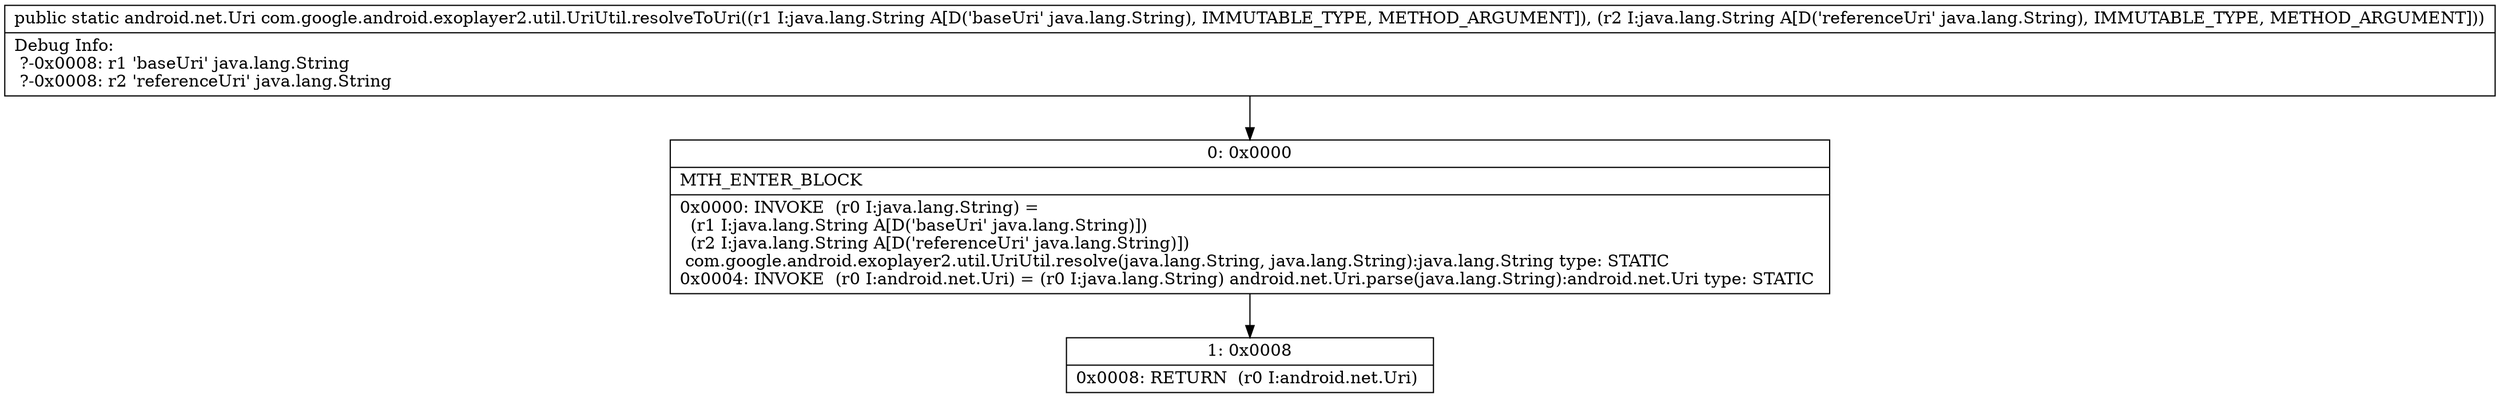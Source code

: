 digraph "CFG forcom.google.android.exoplayer2.util.UriUtil.resolveToUri(Ljava\/lang\/String;Ljava\/lang\/String;)Landroid\/net\/Uri;" {
Node_0 [shape=record,label="{0\:\ 0x0000|MTH_ENTER_BLOCK\l|0x0000: INVOKE  (r0 I:java.lang.String) = \l  (r1 I:java.lang.String A[D('baseUri' java.lang.String)])\l  (r2 I:java.lang.String A[D('referenceUri' java.lang.String)])\l com.google.android.exoplayer2.util.UriUtil.resolve(java.lang.String, java.lang.String):java.lang.String type: STATIC \l0x0004: INVOKE  (r0 I:android.net.Uri) = (r0 I:java.lang.String) android.net.Uri.parse(java.lang.String):android.net.Uri type: STATIC \l}"];
Node_1 [shape=record,label="{1\:\ 0x0008|0x0008: RETURN  (r0 I:android.net.Uri) \l}"];
MethodNode[shape=record,label="{public static android.net.Uri com.google.android.exoplayer2.util.UriUtil.resolveToUri((r1 I:java.lang.String A[D('baseUri' java.lang.String), IMMUTABLE_TYPE, METHOD_ARGUMENT]), (r2 I:java.lang.String A[D('referenceUri' java.lang.String), IMMUTABLE_TYPE, METHOD_ARGUMENT]))  | Debug Info:\l  ?\-0x0008: r1 'baseUri' java.lang.String\l  ?\-0x0008: r2 'referenceUri' java.lang.String\l}"];
MethodNode -> Node_0;
Node_0 -> Node_1;
}

